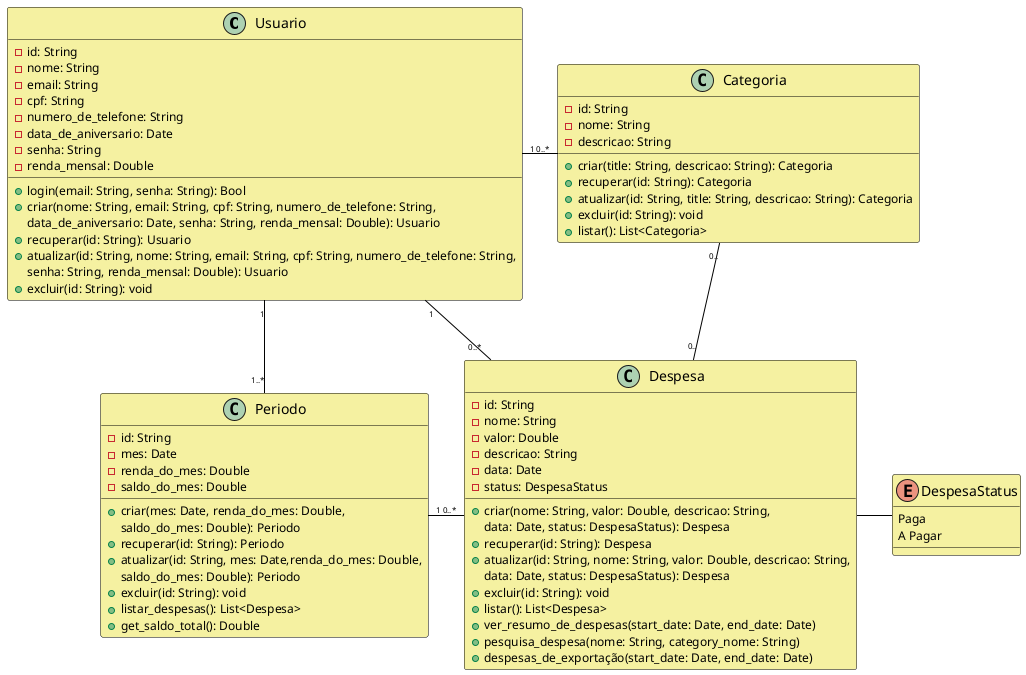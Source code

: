 @startuml Diagrama de classes

skinparam ClassAttributeFontSize 12
skinparam ClassFontSize 14
skinparam ClassBorderColor black
skinparam ArrowColor black
skinparam ArrowFontSize 8
skinparam ClassBackgroundColor #F5F1A1


class Usuario {
    -id: String
    -nome: String
    -email: String
    -cpf: String
    -numero_de_telefone: String
    -data_de_aniversario: Date
    -senha: String
    -renda_mensal: Double
    +login(email: String, senha: String): Bool
    +criar(nome: String, email: String, cpf: String, numero_de_telefone: String, 
    data_de_aniversario: Date, senha: String, renda_mensal: Double): Usuario
    +recuperar(id: String): Usuario
    +atualizar(id: String, nome: String, email: String, cpf: String, numero_de_telefone: String,
    senha: String, renda_mensal: Double): Usuario
    +excluir(id: String): void
}

class Despesa {
    -id: String
    -nome: String
    -valor: Double
    -descricao: String
    -data: Date
    -status: DespesaStatus
    +criar(nome: String, valor: Double, descricao: String,
    data: Date, status: DespesaStatus): Despesa
    +recuperar(id: String): Despesa
    +atualizar(id: String, nome: String, valor: Double, descricao: String, 
    data: Date, status: DespesaStatus): Despesa
    +excluir(id: String): void
    +listar(): List<Despesa>
    +ver_resumo_de_despesas(start_date: Date, end_date: Date)
    +pesquisa_despesa(nome: String, category_nome: String)
    +despesas_de_exportação(start_date: Date, end_date: Date)
}


class Categoria {
    -id: String
    -nome: String
    -descricao: String
    +criar(title: String, descricao: String): Categoria
    +recuperar(id: String): Categoria
    +atualizar(id: String, title: String, descricao: String): Categoria
    +excluir(id: String): void
    +listar(): List<Categoria>
}


class Periodo {
    -id: String
    -mes: Date
    -renda_do_mes: Double
    -saldo_do_mes: Double
    +criar(mes: Date, renda_do_mes: Double, 
    saldo_do_mes: Double): Periodo
    +recuperar(id: String): Periodo
    +atualizar(id: String, mes: Date,renda_do_mes: Double,
    saldo_do_mes: Double): Periodo
    +excluir(id: String): void
    +listar_despesas(): List<Despesa>
    +get_saldo_total(): Double
}


enum DespesaStatus {
    Paga
    A Pagar
}


Usuario"1" -- "1..*"Periodo
Usuario"1" -down- "0..*"Despesa
Usuario"1" -right- "0..*"Categoria
Despesa"0.." -up- "0.."Categoria
Despesa -right- DespesaStatus
Despesa"0..*" -left- "1"Periodo

@enduml